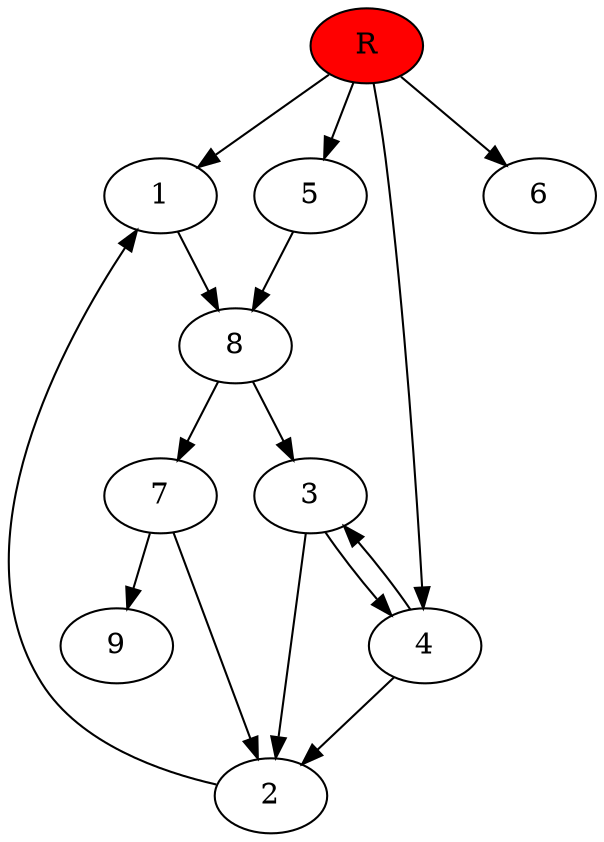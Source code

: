 digraph prb68160 {
	1
	2
	3
	4
	5
	6
	7
	8
	R [fillcolor="#ff0000" style=filled]
	1 -> 8
	2 -> 1
	3 -> 2
	3 -> 4
	4 -> 2
	4 -> 3
	5 -> 8
	7 -> 2
	7 -> 9
	8 -> 3
	8 -> 7
	R -> 1
	R -> 4
	R -> 5
	R -> 6
}
